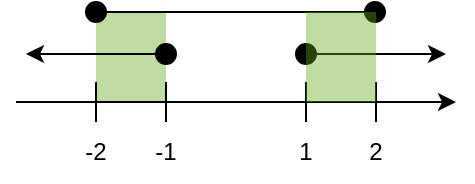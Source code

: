<mxfile version="26.2.14">
  <diagram name="Page-1" id="8_roeZhbLaqf0GE61seu">
    <mxGraphModel dx="393" dy="290" grid="1" gridSize="10" guides="1" tooltips="1" connect="1" arrows="1" fold="1" page="1" pageScale="1" pageWidth="850" pageHeight="1100" math="0" shadow="0">
      <root>
        <mxCell id="0" />
        <mxCell id="1" parent="0" />
        <mxCell id="azB6Lorwae7BngASVjDZ-28" value="" style="group" vertex="1" connectable="0" parent="1">
          <mxGeometry x="315" y="420" width="220" height="90" as="geometry" />
        </mxCell>
        <mxCell id="azB6Lorwae7BngASVjDZ-26" value="" style="whiteSpace=wrap;html=1;glass=0;fillColor=light-dark(#60A917,#FFFFFF);fontColor=#ffffff;strokeColor=none;opacity=40;" vertex="1" parent="azB6Lorwae7BngASVjDZ-28">
          <mxGeometry x="40" y="5" width="35" height="45" as="geometry" />
        </mxCell>
        <mxCell id="azB6Lorwae7BngASVjDZ-1" value="" style="endArrow=classic;html=1;rounded=0;" edge="1" parent="azB6Lorwae7BngASVjDZ-28">
          <mxGeometry width="50" height="50" relative="1" as="geometry">
            <mxPoint y="50" as="sourcePoint" />
            <mxPoint x="220" y="50" as="targetPoint" />
          </mxGeometry>
        </mxCell>
        <mxCell id="azB6Lorwae7BngASVjDZ-8" value="" style="endArrow=none;html=1;rounded=0;" edge="1" parent="azB6Lorwae7BngASVjDZ-28">
          <mxGeometry width="50" height="50" relative="1" as="geometry">
            <mxPoint x="75" y="60" as="sourcePoint" />
            <mxPoint x="75" y="40" as="targetPoint" />
          </mxGeometry>
        </mxCell>
        <mxCell id="azB6Lorwae7BngASVjDZ-9" value="" style="endArrow=none;html=1;rounded=0;" edge="1" parent="azB6Lorwae7BngASVjDZ-28">
          <mxGeometry width="50" height="50" relative="1" as="geometry">
            <mxPoint x="40" y="60" as="sourcePoint" />
            <mxPoint x="40" y="40" as="targetPoint" />
          </mxGeometry>
        </mxCell>
        <mxCell id="azB6Lorwae7BngASVjDZ-10" value="" style="endArrow=none;html=1;rounded=0;" edge="1" parent="azB6Lorwae7BngASVjDZ-28">
          <mxGeometry width="50" height="50" relative="1" as="geometry">
            <mxPoint x="180" y="60" as="sourcePoint" />
            <mxPoint x="180" y="40" as="targetPoint" />
          </mxGeometry>
        </mxCell>
        <mxCell id="azB6Lorwae7BngASVjDZ-11" value="" style="endArrow=none;html=1;rounded=0;" edge="1" parent="azB6Lorwae7BngASVjDZ-28">
          <mxGeometry width="50" height="50" relative="1" as="geometry">
            <mxPoint x="145" y="60" as="sourcePoint" />
            <mxPoint x="145" y="40" as="targetPoint" />
          </mxGeometry>
        </mxCell>
        <mxCell id="azB6Lorwae7BngASVjDZ-12" value="1" style="text;html=1;align=center;verticalAlign=middle;whiteSpace=wrap;rounded=0;" vertex="1" parent="azB6Lorwae7BngASVjDZ-28">
          <mxGeometry x="115" y="60" width="60" height="30" as="geometry" />
        </mxCell>
        <mxCell id="azB6Lorwae7BngASVjDZ-13" value="2" style="text;html=1;align=center;verticalAlign=middle;whiteSpace=wrap;rounded=0;" vertex="1" parent="azB6Lorwae7BngASVjDZ-28">
          <mxGeometry x="150" y="60" width="60" height="30" as="geometry" />
        </mxCell>
        <mxCell id="azB6Lorwae7BngASVjDZ-14" value="-1" style="text;html=1;align=center;verticalAlign=middle;whiteSpace=wrap;rounded=0;" vertex="1" parent="azB6Lorwae7BngASVjDZ-28">
          <mxGeometry x="45" y="60" width="60" height="30" as="geometry" />
        </mxCell>
        <mxCell id="azB6Lorwae7BngASVjDZ-15" value="-2" style="text;html=1;align=center;verticalAlign=middle;whiteSpace=wrap;rounded=0;" vertex="1" parent="azB6Lorwae7BngASVjDZ-28">
          <mxGeometry x="10" y="60" width="60" height="30" as="geometry" />
        </mxCell>
        <mxCell id="azB6Lorwae7BngASVjDZ-18" value="" style="group" vertex="1" connectable="0" parent="azB6Lorwae7BngASVjDZ-28">
          <mxGeometry x="5" y="21" width="75" height="10" as="geometry" />
        </mxCell>
        <mxCell id="azB6Lorwae7BngASVjDZ-16" value="" style="ellipse;whiteSpace=wrap;html=1;aspect=fixed;fillColor=light-dark(#000000,#FFFFFF);fillStyle=solid;" vertex="1" parent="azB6Lorwae7BngASVjDZ-18">
          <mxGeometry x="65" width="10" height="10" as="geometry" />
        </mxCell>
        <mxCell id="azB6Lorwae7BngASVjDZ-17" value="" style="endArrow=classic;html=1;rounded=0;exitX=0;exitY=0.5;exitDx=0;exitDy=0;" edge="1" parent="azB6Lorwae7BngASVjDZ-18" source="azB6Lorwae7BngASVjDZ-16">
          <mxGeometry width="50" height="50" relative="1" as="geometry">
            <mxPoint x="75" y="-10" as="sourcePoint" />
            <mxPoint y="5" as="targetPoint" />
          </mxGeometry>
        </mxCell>
        <mxCell id="azB6Lorwae7BngASVjDZ-19" value="" style="group;rotation=-180;" vertex="1" connectable="0" parent="azB6Lorwae7BngASVjDZ-28">
          <mxGeometry x="140" y="21" width="75" height="10" as="geometry" />
        </mxCell>
        <mxCell id="azB6Lorwae7BngASVjDZ-20" value="" style="ellipse;whiteSpace=wrap;html=1;aspect=fixed;fillColor=light-dark(#000000,#FFFFFF);fillStyle=solid;rotation=-180;" vertex="1" parent="azB6Lorwae7BngASVjDZ-19">
          <mxGeometry width="10" height="10" as="geometry" />
        </mxCell>
        <mxCell id="azB6Lorwae7BngASVjDZ-21" value="" style="endArrow=classic;html=1;rounded=0;exitX=0;exitY=0.5;exitDx=0;exitDy=0;" edge="1" parent="azB6Lorwae7BngASVjDZ-19" source="azB6Lorwae7BngASVjDZ-20">
          <mxGeometry width="50" height="50" relative="1" as="geometry">
            <mxPoint y="20" as="sourcePoint" />
            <mxPoint x="75" y="5" as="targetPoint" />
          </mxGeometry>
        </mxCell>
        <mxCell id="azB6Lorwae7BngASVjDZ-23" value="" style="ellipse;whiteSpace=wrap;html=1;aspect=fixed;fillColor=light-dark(#000000,#FFFFFF);fillStyle=solid;" vertex="1" parent="azB6Lorwae7BngASVjDZ-28">
          <mxGeometry x="35" width="10" height="10" as="geometry" />
        </mxCell>
        <mxCell id="azB6Lorwae7BngASVjDZ-24" value="" style="ellipse;whiteSpace=wrap;html=1;aspect=fixed;fillColor=light-dark(#000000,#FFFFFF);fillStyle=solid;" vertex="1" parent="azB6Lorwae7BngASVjDZ-28">
          <mxGeometry x="174.5" width="10" height="10" as="geometry" />
        </mxCell>
        <mxCell id="azB6Lorwae7BngASVjDZ-25" value="" style="endArrow=none;html=1;rounded=0;exitX=1;exitY=0.5;exitDx=0;exitDy=0;entryX=0;entryY=0.5;entryDx=0;entryDy=0;" edge="1" parent="azB6Lorwae7BngASVjDZ-28" source="azB6Lorwae7BngASVjDZ-23" target="azB6Lorwae7BngASVjDZ-24">
          <mxGeometry width="50" height="50" relative="1" as="geometry">
            <mxPoint x="45" y="10" as="sourcePoint" />
            <mxPoint x="95" y="-40" as="targetPoint" />
          </mxGeometry>
        </mxCell>
        <mxCell id="azB6Lorwae7BngASVjDZ-27" value="" style="whiteSpace=wrap;html=1;glass=0;fillColor=light-dark(#60A917,#FFFFFF);fontColor=#ffffff;strokeColor=none;opacity=40;" vertex="1" parent="azB6Lorwae7BngASVjDZ-28">
          <mxGeometry x="145" y="5" width="35" height="45" as="geometry" />
        </mxCell>
      </root>
    </mxGraphModel>
  </diagram>
</mxfile>
